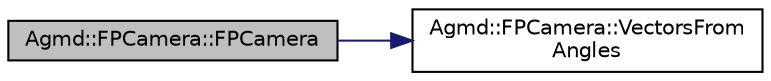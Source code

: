 digraph "Agmd::FPCamera::FPCamera"
{
  edge [fontname="Helvetica",fontsize="10",labelfontname="Helvetica",labelfontsize="10"];
  node [fontname="Helvetica",fontsize="10",shape=record];
  rankdir="LR";
  Node1 [label="Agmd::FPCamera::FPCamera",height=0.2,width=0.4,color="black", fillcolor="grey75", style="filled" fontcolor="black"];
  Node1 -> Node2 [color="midnightblue",fontsize="10",style="solid",fontname="Helvetica"];
  Node2 [label="Agmd::FPCamera::VectorsFrom\lAngles",height=0.2,width=0.4,color="black", fillcolor="white", style="filled",URL="$class_agmd_1_1_f_p_camera.html#aaad6591375087cb5e31c8a45112e6b67"];
}
